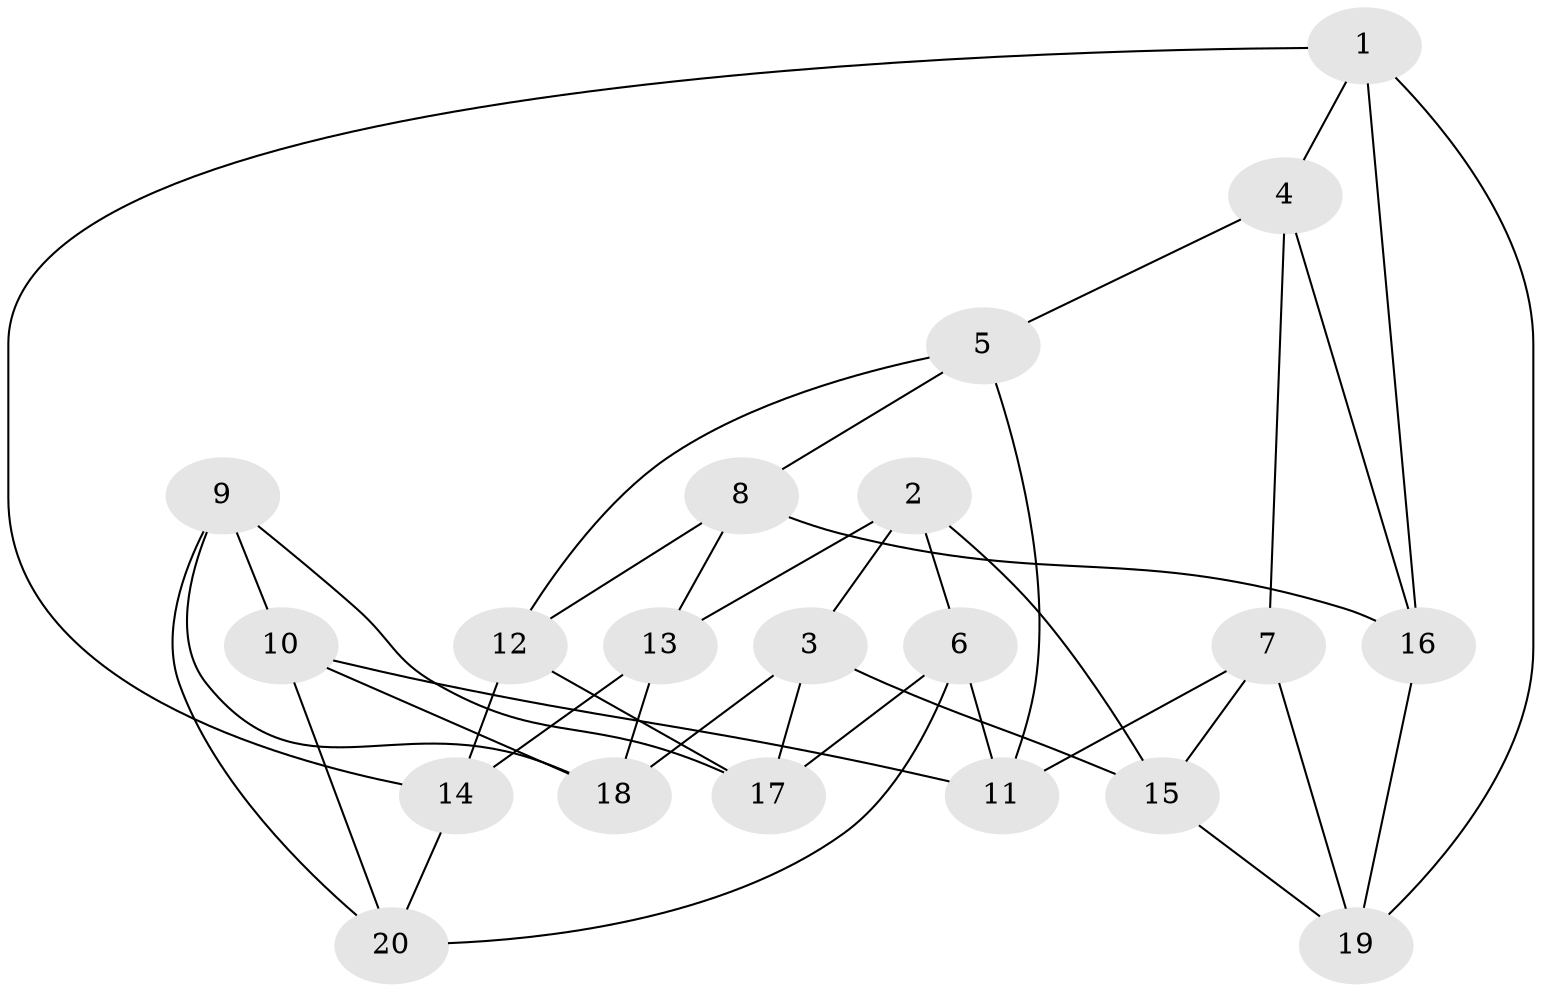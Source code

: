 // Generated by graph-tools (version 1.1) at 2025/46/02/15/25 05:46:28]
// undirected, 20 vertices, 40 edges
graph export_dot {
graph [start="1"]
  node [color=gray90,style=filled];
  1;
  2;
  3;
  4;
  5;
  6;
  7;
  8;
  9;
  10;
  11;
  12;
  13;
  14;
  15;
  16;
  17;
  18;
  19;
  20;
  1 -- 19;
  1 -- 14;
  1 -- 4;
  1 -- 16;
  2 -- 15;
  2 -- 3;
  2 -- 6;
  2 -- 13;
  3 -- 18;
  3 -- 15;
  3 -- 17;
  4 -- 16;
  4 -- 5;
  4 -- 7;
  5 -- 11;
  5 -- 8;
  5 -- 12;
  6 -- 11;
  6 -- 20;
  6 -- 17;
  7 -- 11;
  7 -- 19;
  7 -- 15;
  8 -- 16;
  8 -- 13;
  8 -- 12;
  9 -- 18;
  9 -- 10;
  9 -- 17;
  9 -- 20;
  10 -- 20;
  10 -- 18;
  10 -- 11;
  12 -- 17;
  12 -- 14;
  13 -- 14;
  13 -- 18;
  14 -- 20;
  15 -- 19;
  16 -- 19;
}
